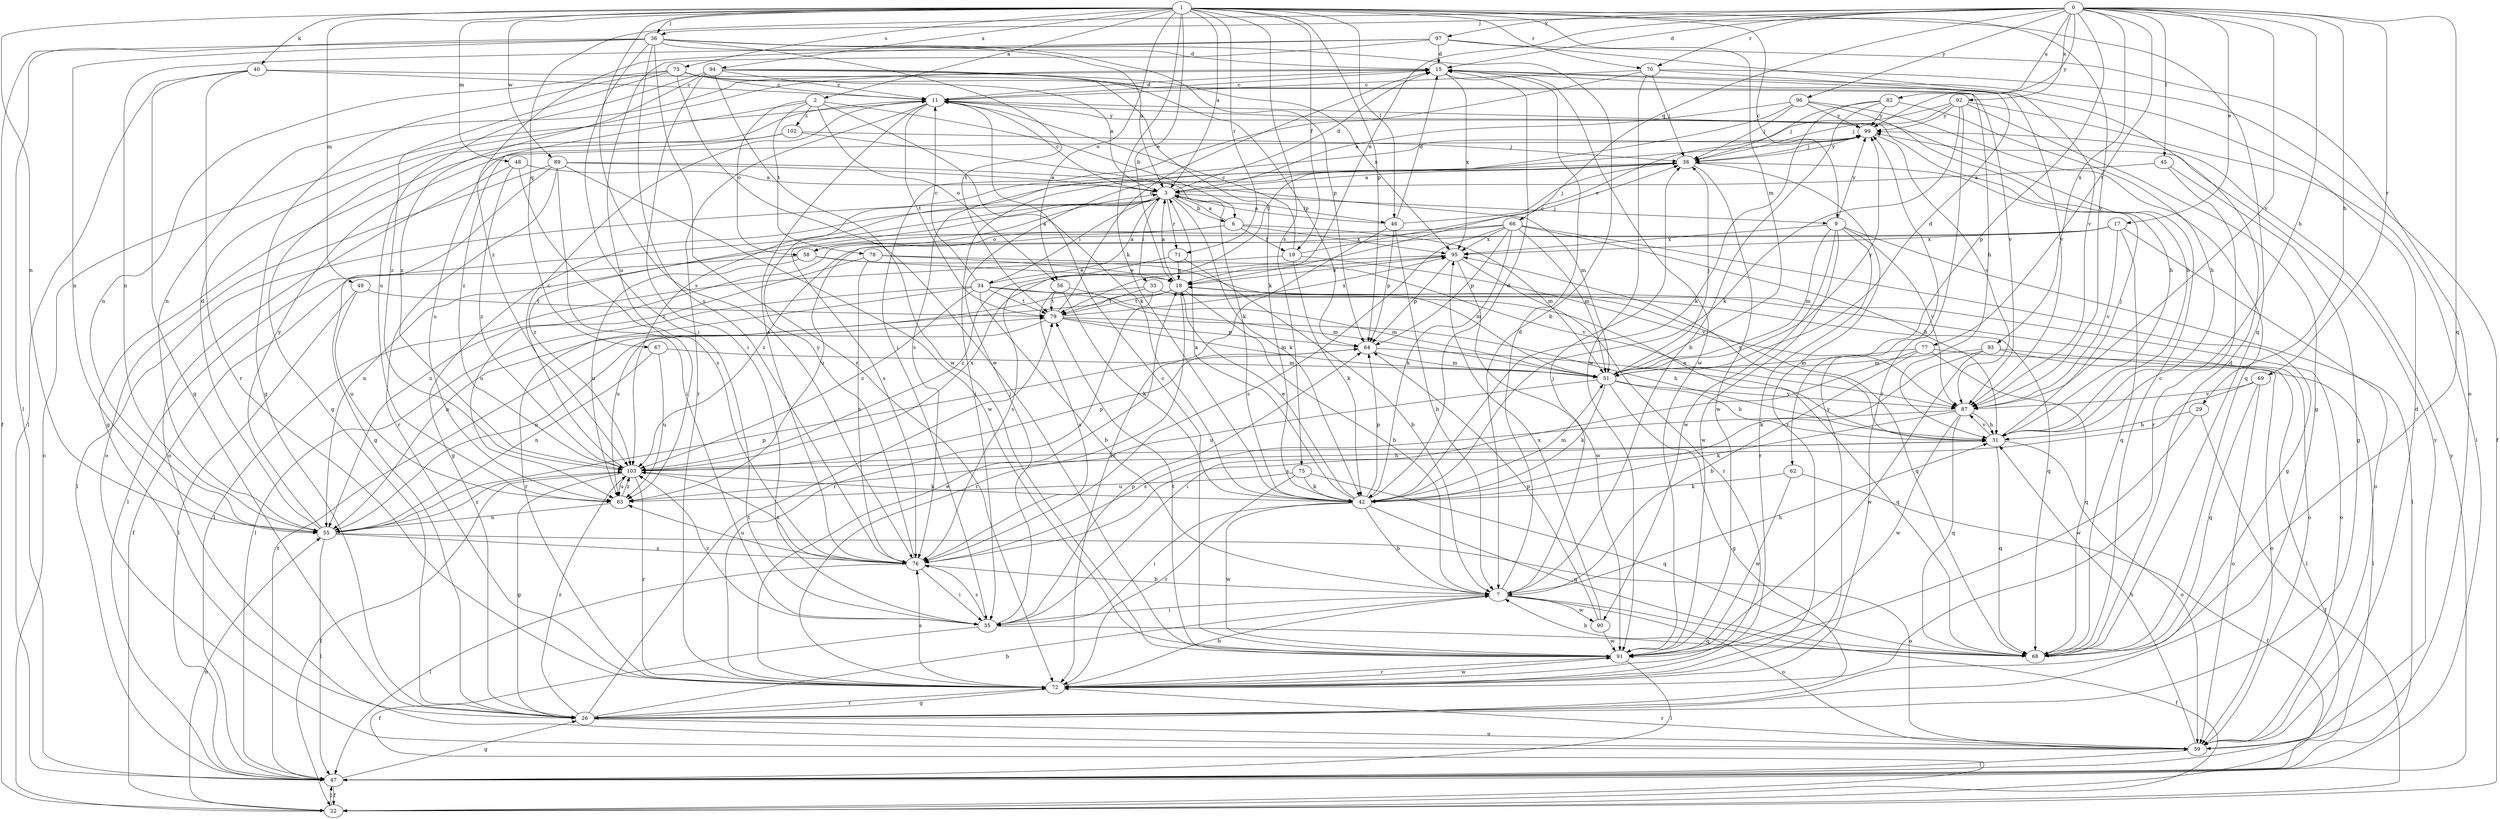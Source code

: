 strict digraph  {
0;
1;
2;
3;
6;
7;
9;
11;
15;
17;
18;
19;
22;
26;
29;
31;
33;
34;
35;
36;
38;
40;
42;
45;
46;
47;
48;
49;
51;
55;
56;
58;
59;
62;
64;
66;
67;
68;
69;
70;
71;
72;
73;
75;
76;
77;
78;
79;
82;
83;
87;
89;
90;
91;
92;
93;
94;
95;
96;
97;
99;
102;
103;
0 -> 15  [label=d];
0 -> 17  [label=e];
0 -> 18  [label=e];
0 -> 29  [label=h];
0 -> 31  [label=h];
0 -> 36  [label=j];
0 -> 45  [label=l];
0 -> 62  [label=p];
0 -> 66  [label=q];
0 -> 67  [label=q];
0 -> 68  [label=q];
0 -> 69  [label=r];
0 -> 70  [label=r];
0 -> 77  [label=t];
0 -> 82  [label=u];
0 -> 87  [label=v];
0 -> 92  [label=x];
0 -> 93  [label=x];
0 -> 96  [label=y];
0 -> 97  [label=y];
0 -> 99  [label=y];
1 -> 2  [label=a];
1 -> 3  [label=a];
1 -> 9  [label=c];
1 -> 18  [label=e];
1 -> 19  [label=f];
1 -> 36  [label=j];
1 -> 40  [label=k];
1 -> 42  [label=k];
1 -> 46  [label=l];
1 -> 48  [label=m];
1 -> 49  [label=m];
1 -> 51  [label=m];
1 -> 55  [label=n];
1 -> 56  [label=o];
1 -> 64  [label=p];
1 -> 68  [label=q];
1 -> 70  [label=r];
1 -> 71  [label=r];
1 -> 73  [label=s];
1 -> 75  [label=s];
1 -> 76  [label=s];
1 -> 87  [label=v];
1 -> 89  [label=w];
1 -> 94  [label=x];
2 -> 6  [label=b];
2 -> 42  [label=k];
2 -> 56  [label=o];
2 -> 58  [label=o];
2 -> 78  [label=t];
2 -> 102  [label=z];
2 -> 103  [label=z];
3 -> 6  [label=b];
3 -> 9  [label=c];
3 -> 11  [label=c];
3 -> 15  [label=d];
3 -> 26  [label=g];
3 -> 33  [label=i];
3 -> 34  [label=i];
3 -> 42  [label=k];
3 -> 46  [label=l];
3 -> 47  [label=l];
3 -> 71  [label=r];
3 -> 76  [label=s];
3 -> 103  [label=z];
6 -> 3  [label=a];
6 -> 19  [label=f];
6 -> 47  [label=l];
6 -> 51  [label=m];
6 -> 58  [label=o];
6 -> 95  [label=x];
7 -> 15  [label=d];
7 -> 22  [label=f];
7 -> 31  [label=h];
7 -> 35  [label=i];
7 -> 38  [label=j];
7 -> 59  [label=o];
7 -> 90  [label=w];
9 -> 47  [label=l];
9 -> 51  [label=m];
9 -> 72  [label=r];
9 -> 87  [label=v];
9 -> 90  [label=w];
9 -> 91  [label=w];
9 -> 95  [label=x];
9 -> 99  [label=y];
11 -> 15  [label=d];
11 -> 26  [label=g];
11 -> 31  [label=h];
11 -> 72  [label=r];
11 -> 76  [label=s];
11 -> 79  [label=t];
11 -> 99  [label=y];
15 -> 11  [label=c];
15 -> 55  [label=n];
15 -> 91  [label=w];
15 -> 95  [label=x];
17 -> 55  [label=n];
17 -> 59  [label=o];
17 -> 68  [label=q];
17 -> 87  [label=v];
17 -> 95  [label=x];
17 -> 103  [label=z];
18 -> 3  [label=a];
18 -> 7  [label=b];
18 -> 55  [label=n];
18 -> 68  [label=q];
18 -> 72  [label=r];
18 -> 79  [label=t];
19 -> 11  [label=c];
19 -> 38  [label=j];
19 -> 42  [label=k];
19 -> 47  [label=l];
19 -> 87  [label=v];
22 -> 11  [label=c];
22 -> 47  [label=l];
22 -> 55  [label=n];
26 -> 7  [label=b];
26 -> 59  [label=o];
26 -> 72  [label=r];
26 -> 79  [label=t];
26 -> 103  [label=z];
29 -> 22  [label=f];
29 -> 31  [label=h];
29 -> 91  [label=w];
31 -> 18  [label=e];
31 -> 38  [label=j];
31 -> 59  [label=o];
31 -> 68  [label=q];
31 -> 87  [label=v];
31 -> 95  [label=x];
31 -> 103  [label=z];
33 -> 59  [label=o];
33 -> 68  [label=q];
33 -> 72  [label=r];
33 -> 79  [label=t];
33 -> 83  [label=u];
34 -> 3  [label=a];
34 -> 7  [label=b];
34 -> 11  [label=c];
34 -> 47  [label=l];
34 -> 51  [label=m];
34 -> 59  [label=o];
34 -> 72  [label=r];
34 -> 79  [label=t];
34 -> 103  [label=z];
35 -> 22  [label=f];
35 -> 38  [label=j];
35 -> 64  [label=p];
35 -> 68  [label=q];
35 -> 76  [label=s];
35 -> 103  [label=z];
36 -> 3  [label=a];
36 -> 7  [label=b];
36 -> 15  [label=d];
36 -> 22  [label=f];
36 -> 35  [label=i];
36 -> 47  [label=l];
36 -> 55  [label=n];
36 -> 64  [label=p];
36 -> 72  [label=r];
36 -> 76  [label=s];
36 -> 79  [label=t];
38 -> 3  [label=a];
38 -> 35  [label=i];
38 -> 72  [label=r];
38 -> 91  [label=w];
38 -> 99  [label=y];
38 -> 103  [label=z];
40 -> 11  [label=c];
40 -> 26  [label=g];
40 -> 47  [label=l];
40 -> 72  [label=r];
40 -> 87  [label=v];
42 -> 3  [label=a];
42 -> 7  [label=b];
42 -> 15  [label=d];
42 -> 18  [label=e];
42 -> 35  [label=i];
42 -> 51  [label=m];
42 -> 64  [label=p];
42 -> 68  [label=q];
42 -> 91  [label=w];
45 -> 3  [label=a];
45 -> 26  [label=g];
45 -> 72  [label=r];
46 -> 3  [label=a];
46 -> 7  [label=b];
46 -> 15  [label=d];
46 -> 38  [label=j];
46 -> 64  [label=p];
46 -> 72  [label=r];
47 -> 22  [label=f];
47 -> 26  [label=g];
47 -> 79  [label=t];
47 -> 99  [label=y];
48 -> 3  [label=a];
48 -> 59  [label=o];
48 -> 76  [label=s];
48 -> 103  [label=z];
49 -> 47  [label=l];
49 -> 79  [label=t];
49 -> 83  [label=u];
51 -> 15  [label=d];
51 -> 26  [label=g];
51 -> 31  [label=h];
51 -> 38  [label=j];
51 -> 42  [label=k];
51 -> 83  [label=u];
51 -> 87  [label=v];
51 -> 99  [label=y];
55 -> 15  [label=d];
55 -> 47  [label=l];
55 -> 59  [label=o];
55 -> 64  [label=p];
55 -> 76  [label=s];
55 -> 99  [label=y];
55 -> 103  [label=z];
56 -> 42  [label=k];
56 -> 51  [label=m];
56 -> 76  [label=s];
56 -> 79  [label=t];
58 -> 3  [label=a];
58 -> 18  [label=e];
58 -> 22  [label=f];
58 -> 51  [label=m];
58 -> 83  [label=u];
59 -> 15  [label=d];
59 -> 31  [label=h];
59 -> 47  [label=l];
59 -> 72  [label=r];
59 -> 99  [label=y];
62 -> 22  [label=f];
62 -> 42  [label=k];
62 -> 91  [label=w];
64 -> 51  [label=m];
64 -> 68  [label=q];
66 -> 26  [label=g];
66 -> 31  [label=h];
66 -> 42  [label=k];
66 -> 51  [label=m];
66 -> 55  [label=n];
66 -> 64  [label=p];
66 -> 76  [label=s];
66 -> 83  [label=u];
66 -> 95  [label=x];
67 -> 51  [label=m];
67 -> 55  [label=n];
67 -> 83  [label=u];
68 -> 7  [label=b];
68 -> 11  [label=c];
68 -> 15  [label=d];
69 -> 59  [label=o];
69 -> 68  [label=q];
69 -> 76  [label=s];
69 -> 87  [label=v];
70 -> 11  [label=c];
70 -> 22  [label=f];
70 -> 35  [label=i];
70 -> 38  [label=j];
70 -> 87  [label=v];
70 -> 91  [label=w];
71 -> 7  [label=b];
71 -> 18  [label=e];
71 -> 76  [label=s];
72 -> 7  [label=b];
72 -> 18  [label=e];
72 -> 26  [label=g];
72 -> 76  [label=s];
72 -> 91  [label=w];
72 -> 99  [label=y];
73 -> 3  [label=a];
73 -> 11  [label=c];
73 -> 26  [label=g];
73 -> 31  [label=h];
73 -> 55  [label=n];
73 -> 91  [label=w];
73 -> 103  [label=z];
75 -> 42  [label=k];
75 -> 68  [label=q];
75 -> 72  [label=r];
75 -> 83  [label=u];
76 -> 7  [label=b];
76 -> 35  [label=i];
76 -> 47  [label=l];
76 -> 83  [label=u];
76 -> 99  [label=y];
76 -> 103  [label=z];
77 -> 7  [label=b];
77 -> 35  [label=i];
77 -> 47  [label=l];
77 -> 51  [label=m];
77 -> 68  [label=q];
78 -> 18  [label=e];
78 -> 76  [label=s];
78 -> 83  [label=u];
78 -> 87  [label=v];
79 -> 15  [label=d];
79 -> 31  [label=h];
79 -> 51  [label=m];
79 -> 55  [label=n];
79 -> 64  [label=p];
79 -> 95  [label=x];
82 -> 7  [label=b];
82 -> 31  [label=h];
82 -> 38  [label=j];
82 -> 42  [label=k];
82 -> 99  [label=y];
83 -> 55  [label=n];
83 -> 103  [label=z];
87 -> 31  [label=h];
87 -> 42  [label=k];
87 -> 68  [label=q];
87 -> 76  [label=s];
87 -> 91  [label=w];
89 -> 3  [label=a];
89 -> 26  [label=g];
89 -> 35  [label=i];
89 -> 51  [label=m];
89 -> 59  [label=o];
89 -> 72  [label=r];
89 -> 91  [label=w];
90 -> 64  [label=p];
90 -> 91  [label=w];
90 -> 95  [label=x];
91 -> 11  [label=c];
91 -> 47  [label=l];
91 -> 72  [label=r];
91 -> 79  [label=t];
92 -> 18  [label=e];
92 -> 26  [label=g];
92 -> 38  [label=j];
92 -> 42  [label=k];
92 -> 47  [label=l];
92 -> 72  [label=r];
92 -> 99  [label=y];
93 -> 42  [label=k];
93 -> 47  [label=l];
93 -> 51  [label=m];
93 -> 59  [label=o];
93 -> 91  [label=w];
94 -> 11  [label=c];
94 -> 35  [label=i];
94 -> 42  [label=k];
94 -> 64  [label=p];
94 -> 83  [label=u];
94 -> 91  [label=w];
94 -> 95  [label=x];
94 -> 103  [label=z];
95 -> 18  [label=e];
95 -> 64  [label=p];
95 -> 72  [label=r];
95 -> 91  [label=w];
95 -> 103  [label=z];
96 -> 3  [label=a];
96 -> 31  [label=h];
96 -> 38  [label=j];
96 -> 68  [label=q];
96 -> 79  [label=t];
96 -> 99  [label=y];
97 -> 15  [label=d];
97 -> 55  [label=n];
97 -> 59  [label=o];
97 -> 83  [label=u];
97 -> 87  [label=v];
97 -> 103  [label=z];
99 -> 38  [label=j];
99 -> 76  [label=s];
99 -> 87  [label=v];
102 -> 26  [label=g];
102 -> 38  [label=j];
102 -> 42  [label=k];
102 -> 83  [label=u];
103 -> 11  [label=c];
103 -> 22  [label=f];
103 -> 26  [label=g];
103 -> 31  [label=h];
103 -> 42  [label=k];
103 -> 64  [label=p];
103 -> 72  [label=r];
103 -> 83  [label=u];
103 -> 95  [label=x];
}
